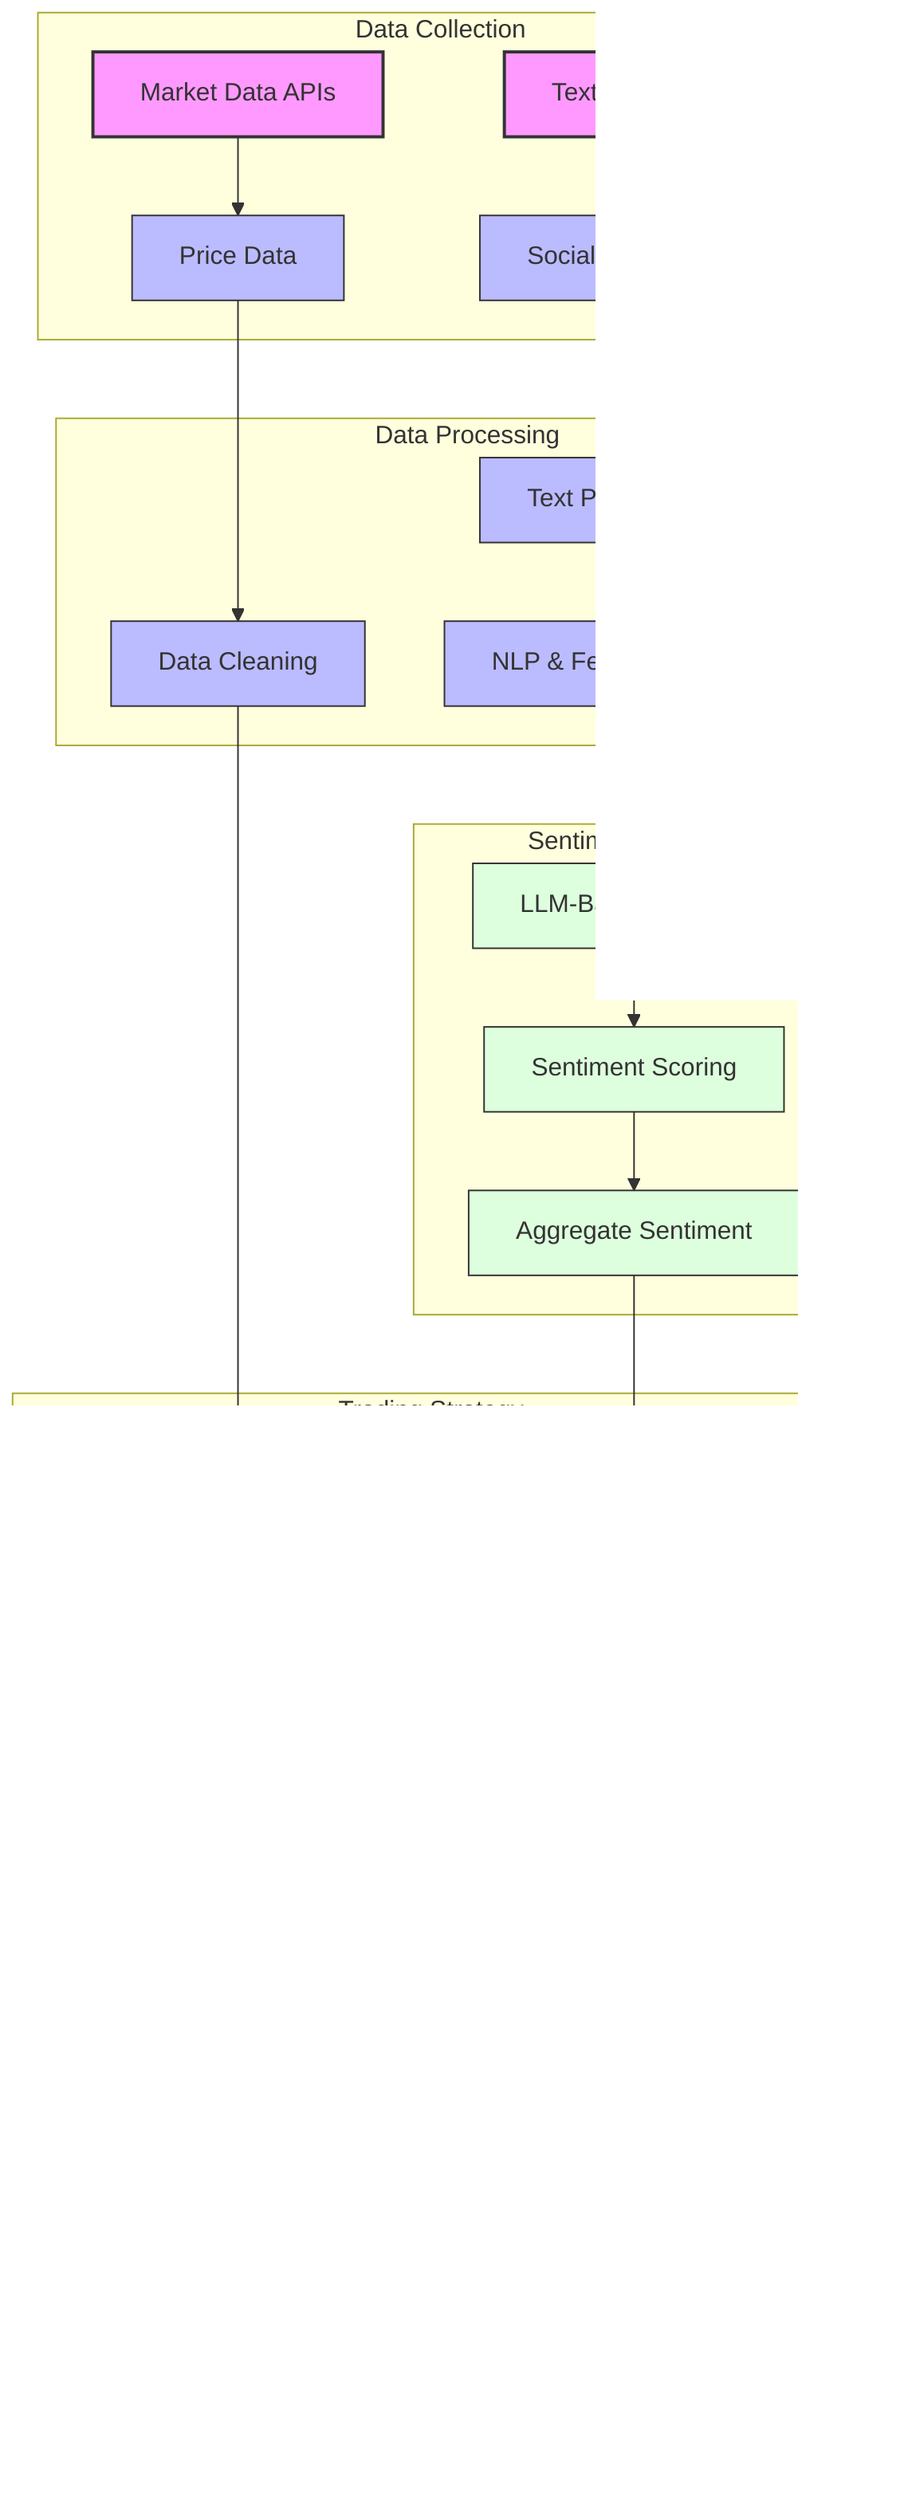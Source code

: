 graph TB
    subgraph Data Collection
        A1[Market Data APIs] --> B1[Price Data]
        A2[Text Data APIs] --> B2[Social Media/News]
    end
    
    subgraph Data Processing
        B1 --> C1[Data Cleaning]
        B2 --> C2[Text Preprocessing]
        C2 --> D[NLP & Feature Extraction]
    end
    
    subgraph Sentiment Analysis
        D --> E1[LLM-Based Analysis]
        E1 --> E2[Sentiment Scoring]
        E2 --> E3[Aggregate Sentiment]
    end
    
    subgraph Trading Strategy
        C1 --> F1[Market Data Features]
        E3 --> F2[Sentiment Signals]
        F1 --> G[Signal Generation]
        F2 --> G
        G --> H[Trade Execution Logic]
    end
    
    subgraph Analysis & Visualization
        H --> I1[Backtesting]
        I1 --> I2[Performance Metrics]
        I2 --> I3[Visualization Dashboard]
    end
    
    classDef primary fill:#f9f,stroke:#333,stroke-width:2px
    classDef secondary fill:#bbf,stroke:#333,stroke-width:1px
    classDef process fill:#dfd,stroke:#333,stroke-width:1px
    
    class A1,A2 primary
    class B1,B2,C1,C2,D secondary
    class E1,E2,E3,F1,F2,G,H,I1,I2,I3 process